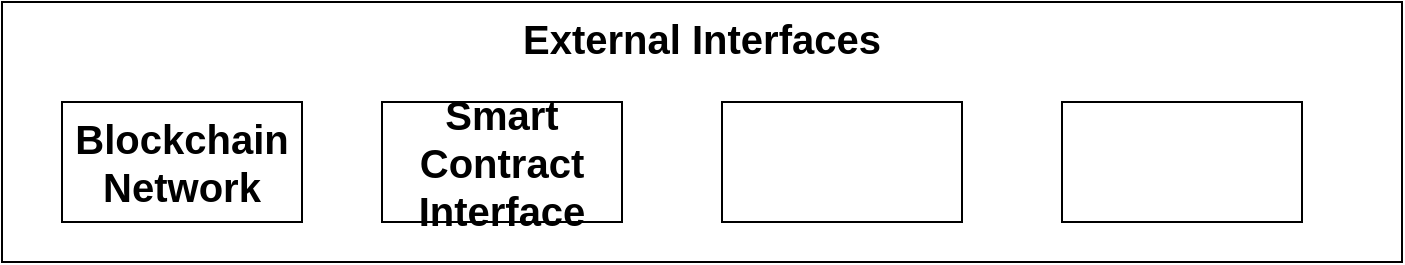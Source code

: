 <mxfile version="26.0.13">
  <diagram name="Page-1" id="UYFjqTbqg0fuEyXa1Zaf">
    <mxGraphModel dx="1002" dy="531" grid="1" gridSize="10" guides="1" tooltips="1" connect="1" arrows="1" fold="1" page="1" pageScale="1" pageWidth="850" pageHeight="1100" math="0" shadow="0">
      <root>
        <mxCell id="0" />
        <mxCell id="1" parent="0" />
        <mxCell id="T6drmKnqL6TJFt0mdkRS-1" value="External Interfaces" style="rounded=0;whiteSpace=wrap;html=1;fontSize=20;fontStyle=1;verticalAlign=top;" vertex="1" parent="1">
          <mxGeometry x="100" y="50" width="700" height="130" as="geometry" />
        </mxCell>
        <mxCell id="T6drmKnqL6TJFt0mdkRS-2" value="Blockchain Network" style="rounded=0;whiteSpace=wrap;html=1;fontSize=20;fontStyle=1" vertex="1" parent="1">
          <mxGeometry x="130" y="100" width="120" height="60" as="geometry" />
        </mxCell>
        <mxCell id="T6drmKnqL6TJFt0mdkRS-3" value="Smart Contract Interface" style="rounded=0;whiteSpace=wrap;html=1;fontSize=20;fontStyle=1" vertex="1" parent="1">
          <mxGeometry x="290" y="100" width="120" height="60" as="geometry" />
        </mxCell>
        <mxCell id="T6drmKnqL6TJFt0mdkRS-4" value="" style="rounded=0;whiteSpace=wrap;html=1;fontSize=20;fontStyle=1" vertex="1" parent="1">
          <mxGeometry x="460" y="100" width="120" height="60" as="geometry" />
        </mxCell>
        <mxCell id="T6drmKnqL6TJFt0mdkRS-5" value="" style="rounded=0;whiteSpace=wrap;html=1;fontSize=20;fontStyle=1" vertex="1" parent="1">
          <mxGeometry x="630" y="100" width="120" height="60" as="geometry" />
        </mxCell>
      </root>
    </mxGraphModel>
  </diagram>
</mxfile>
